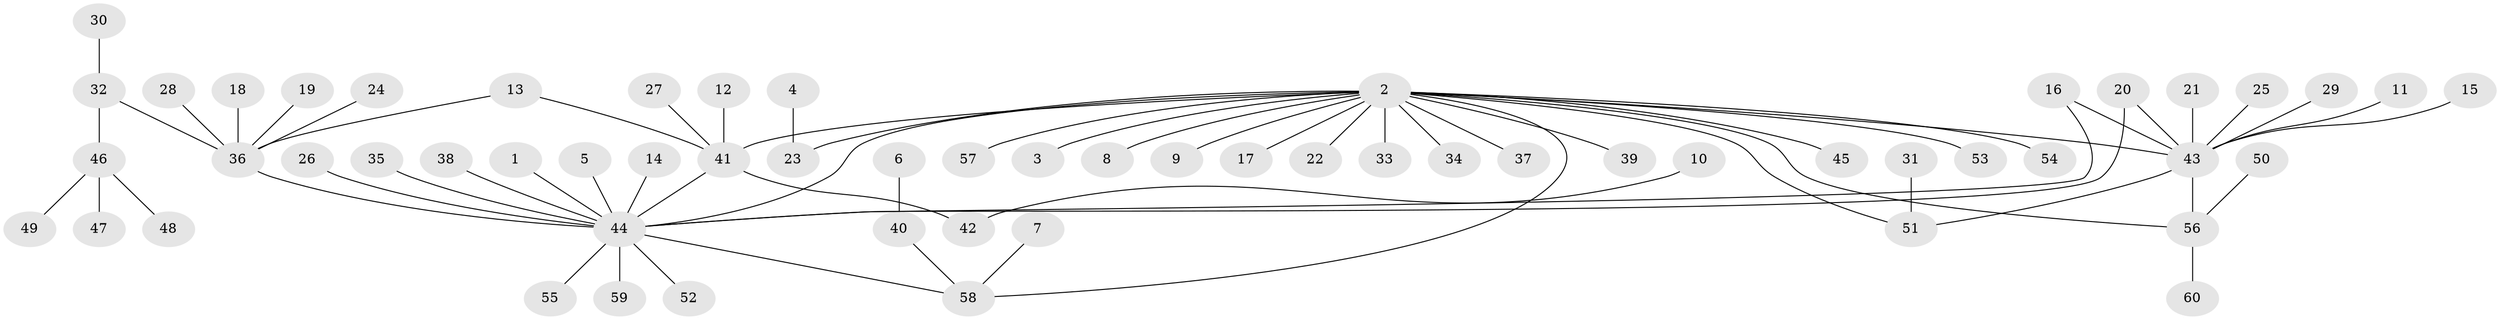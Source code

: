 // original degree distribution, {19: 0.008403361344537815, 5: 0.025210084033613446, 8: 0.008403361344537815, 12: 0.008403361344537815, 13: 0.008403361344537815, 9: 0.008403361344537815, 2: 0.18487394957983194, 1: 0.6134453781512605, 6: 0.008403361344537815, 7: 0.008403361344537815, 4: 0.03361344537815126, 3: 0.08403361344537816}
// Generated by graph-tools (version 1.1) at 2025/25/03/09/25 03:25:57]
// undirected, 60 vertices, 66 edges
graph export_dot {
graph [start="1"]
  node [color=gray90,style=filled];
  1;
  2;
  3;
  4;
  5;
  6;
  7;
  8;
  9;
  10;
  11;
  12;
  13;
  14;
  15;
  16;
  17;
  18;
  19;
  20;
  21;
  22;
  23;
  24;
  25;
  26;
  27;
  28;
  29;
  30;
  31;
  32;
  33;
  34;
  35;
  36;
  37;
  38;
  39;
  40;
  41;
  42;
  43;
  44;
  45;
  46;
  47;
  48;
  49;
  50;
  51;
  52;
  53;
  54;
  55;
  56;
  57;
  58;
  59;
  60;
  1 -- 44 [weight=1.0];
  2 -- 3 [weight=1.0];
  2 -- 8 [weight=1.0];
  2 -- 9 [weight=1.0];
  2 -- 17 [weight=1.0];
  2 -- 22 [weight=1.0];
  2 -- 23 [weight=2.0];
  2 -- 33 [weight=1.0];
  2 -- 34 [weight=1.0];
  2 -- 37 [weight=1.0];
  2 -- 39 [weight=1.0];
  2 -- 41 [weight=1.0];
  2 -- 43 [weight=1.0];
  2 -- 44 [weight=1.0];
  2 -- 45 [weight=1.0];
  2 -- 51 [weight=1.0];
  2 -- 53 [weight=1.0];
  2 -- 54 [weight=1.0];
  2 -- 56 [weight=1.0];
  2 -- 57 [weight=1.0];
  2 -- 58 [weight=1.0];
  4 -- 23 [weight=1.0];
  5 -- 44 [weight=1.0];
  6 -- 40 [weight=1.0];
  7 -- 58 [weight=1.0];
  10 -- 42 [weight=1.0];
  11 -- 43 [weight=1.0];
  12 -- 41 [weight=1.0];
  13 -- 36 [weight=1.0];
  13 -- 41 [weight=1.0];
  14 -- 44 [weight=1.0];
  15 -- 43 [weight=1.0];
  16 -- 43 [weight=1.0];
  16 -- 44 [weight=1.0];
  18 -- 36 [weight=1.0];
  19 -- 36 [weight=1.0];
  20 -- 43 [weight=1.0];
  20 -- 44 [weight=1.0];
  21 -- 43 [weight=1.0];
  24 -- 36 [weight=1.0];
  25 -- 43 [weight=1.0];
  26 -- 44 [weight=1.0];
  27 -- 41 [weight=1.0];
  28 -- 36 [weight=1.0];
  29 -- 43 [weight=1.0];
  30 -- 32 [weight=1.0];
  31 -- 51 [weight=1.0];
  32 -- 36 [weight=1.0];
  32 -- 46 [weight=1.0];
  35 -- 44 [weight=1.0];
  36 -- 44 [weight=1.0];
  38 -- 44 [weight=1.0];
  40 -- 58 [weight=1.0];
  41 -- 42 [weight=1.0];
  41 -- 44 [weight=1.0];
  43 -- 51 [weight=1.0];
  43 -- 56 [weight=1.0];
  44 -- 52 [weight=1.0];
  44 -- 55 [weight=1.0];
  44 -- 58 [weight=1.0];
  44 -- 59 [weight=1.0];
  46 -- 47 [weight=1.0];
  46 -- 48 [weight=1.0];
  46 -- 49 [weight=1.0];
  50 -- 56 [weight=1.0];
  56 -- 60 [weight=1.0];
}
